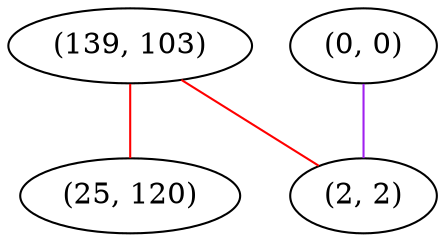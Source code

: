 graph "" {
"(139, 103)";
"(25, 120)";
"(0, 0)";
"(2, 2)";
"(139, 103)" -- "(25, 120)"  [color=red, key=0, weight=1];
"(139, 103)" -- "(2, 2)"  [color=red, key=0, weight=1];
"(0, 0)" -- "(2, 2)"  [color=purple, key=0, weight=4];
}
